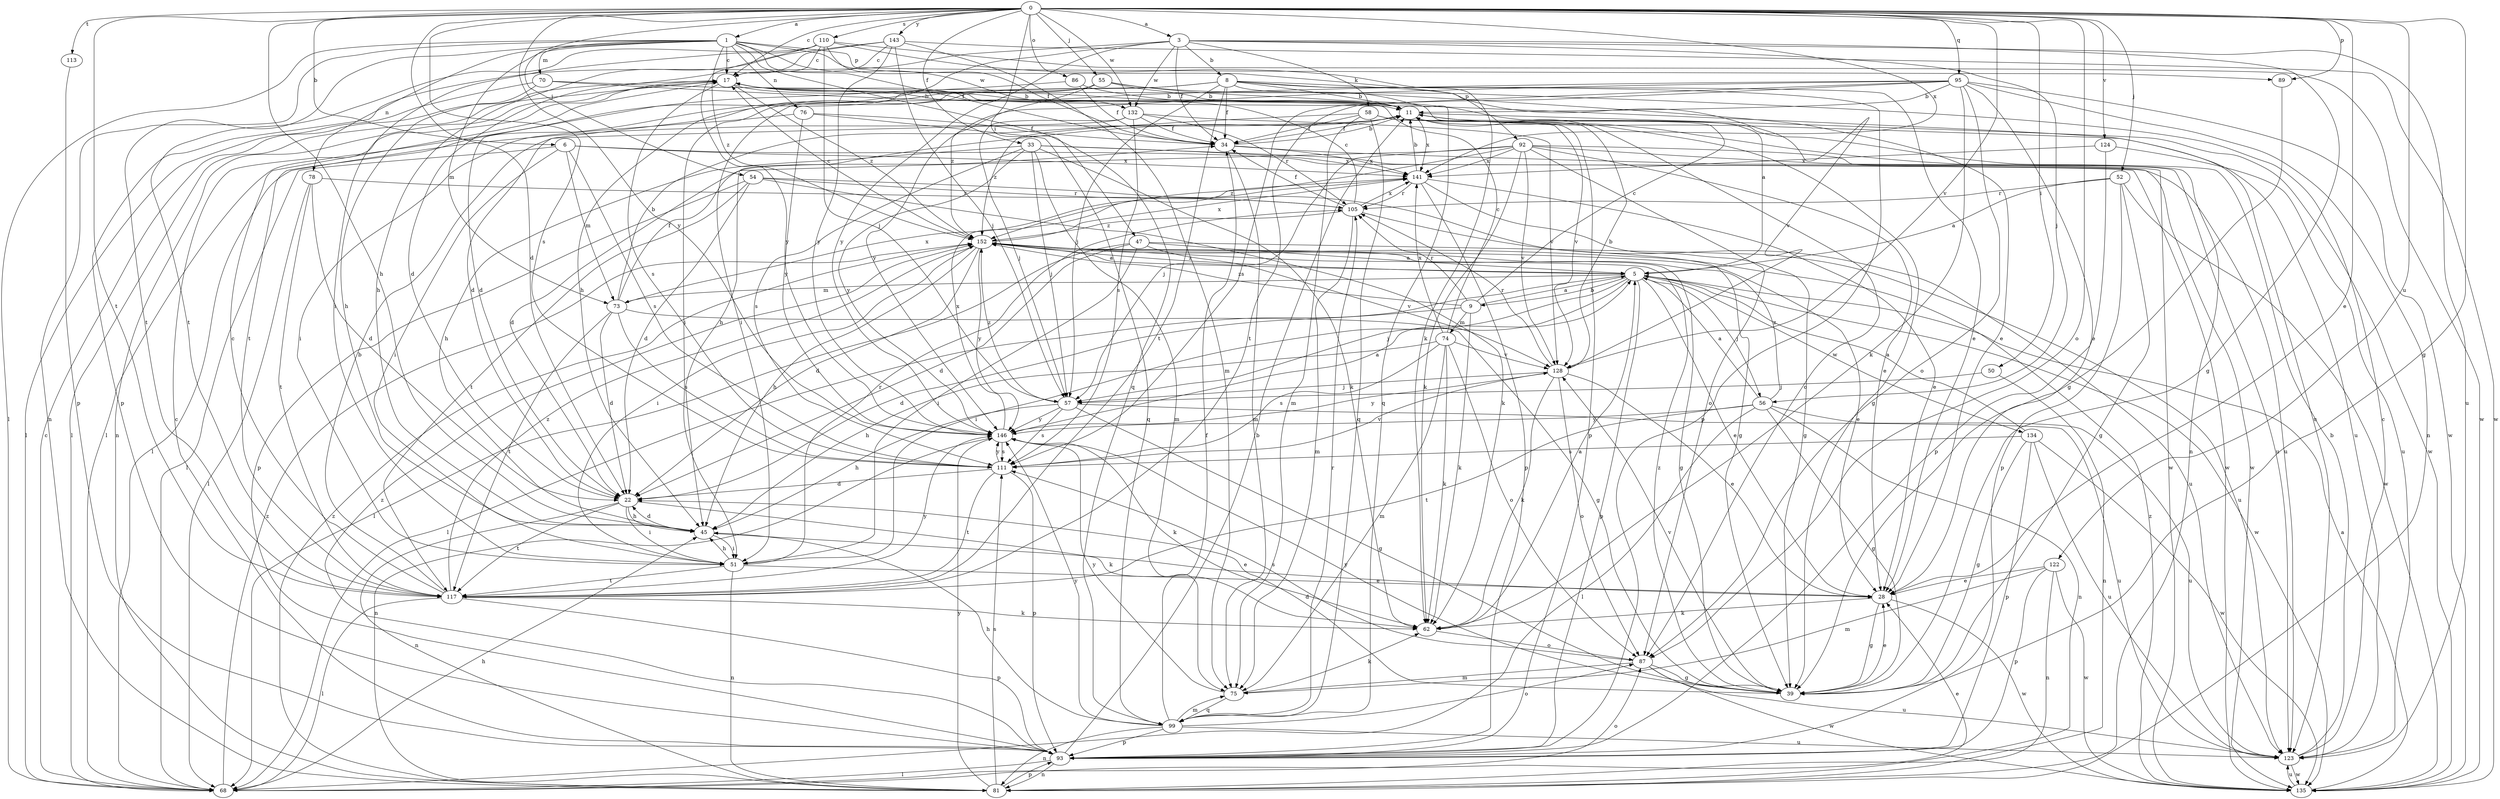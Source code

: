 strict digraph  {
0;
1;
3;
5;
6;
8;
9;
11;
17;
22;
28;
33;
34;
39;
45;
47;
50;
51;
52;
54;
55;
56;
57;
58;
62;
68;
70;
73;
74;
75;
76;
78;
81;
86;
87;
89;
92;
93;
95;
99;
105;
110;
111;
113;
117;
122;
123;
124;
128;
132;
134;
135;
141;
143;
146;
152;
0 -> 1  [label=a];
0 -> 3  [label=a];
0 -> 6  [label=b];
0 -> 17  [label=c];
0 -> 22  [label=d];
0 -> 28  [label=e];
0 -> 33  [label=f];
0 -> 39  [label=g];
0 -> 45  [label=h];
0 -> 47  [label=i];
0 -> 50  [label=i];
0 -> 52  [label=j];
0 -> 54  [label=j];
0 -> 55  [label=j];
0 -> 86  [label=o];
0 -> 87  [label=o];
0 -> 89  [label=p];
0 -> 95  [label=q];
0 -> 110  [label=s];
0 -> 111  [label=s];
0 -> 113  [label=t];
0 -> 117  [label=t];
0 -> 122  [label=u];
0 -> 124  [label=v];
0 -> 128  [label=v];
0 -> 132  [label=w];
0 -> 141  [label=x];
0 -> 143  [label=y];
0 -> 146  [label=y];
1 -> 17  [label=c];
1 -> 34  [label=f];
1 -> 68  [label=l];
1 -> 70  [label=m];
1 -> 73  [label=m];
1 -> 76  [label=n];
1 -> 78  [label=n];
1 -> 81  [label=n];
1 -> 89  [label=p];
1 -> 92  [label=p];
1 -> 99  [label=q];
1 -> 117  [label=t];
1 -> 132  [label=w];
1 -> 152  [label=z];
3 -> 8  [label=b];
3 -> 34  [label=f];
3 -> 39  [label=g];
3 -> 45  [label=h];
3 -> 56  [label=j];
3 -> 58  [label=k];
3 -> 93  [label=p];
3 -> 123  [label=u];
3 -> 132  [label=w];
3 -> 146  [label=y];
5 -> 9  [label=b];
5 -> 28  [label=e];
5 -> 51  [label=i];
5 -> 56  [label=j];
5 -> 57  [label=j];
5 -> 68  [label=l];
5 -> 73  [label=m];
5 -> 93  [label=p];
5 -> 134  [label=w];
5 -> 135  [label=w];
5 -> 152  [label=z];
6 -> 51  [label=i];
6 -> 68  [label=l];
6 -> 73  [label=m];
6 -> 111  [label=s];
6 -> 135  [label=w];
6 -> 141  [label=x];
8 -> 11  [label=b];
8 -> 22  [label=d];
8 -> 28  [label=e];
8 -> 34  [label=f];
8 -> 51  [label=i];
8 -> 57  [label=j];
8 -> 93  [label=p];
8 -> 99  [label=q];
8 -> 117  [label=t];
8 -> 128  [label=v];
9 -> 5  [label=a];
9 -> 17  [label=c];
9 -> 22  [label=d];
9 -> 62  [label=k];
9 -> 74  [label=m];
9 -> 105  [label=r];
9 -> 152  [label=z];
11 -> 34  [label=f];
11 -> 39  [label=g];
11 -> 45  [label=h];
11 -> 81  [label=n];
11 -> 87  [label=o];
11 -> 123  [label=u];
11 -> 135  [label=w];
11 -> 141  [label=x];
17 -> 11  [label=b];
17 -> 68  [label=l];
17 -> 81  [label=n];
17 -> 111  [label=s];
17 -> 152  [label=z];
22 -> 45  [label=h];
22 -> 51  [label=i];
22 -> 62  [label=k];
22 -> 81  [label=n];
22 -> 117  [label=t];
28 -> 39  [label=g];
28 -> 62  [label=k];
28 -> 135  [label=w];
33 -> 45  [label=h];
33 -> 57  [label=j];
33 -> 62  [label=k];
33 -> 75  [label=m];
33 -> 111  [label=s];
33 -> 123  [label=u];
33 -> 141  [label=x];
33 -> 146  [label=y];
34 -> 11  [label=b];
34 -> 75  [label=m];
34 -> 135  [label=w];
34 -> 141  [label=x];
39 -> 22  [label=d];
39 -> 28  [label=e];
39 -> 128  [label=v];
39 -> 146  [label=y];
39 -> 152  [label=z];
45 -> 22  [label=d];
45 -> 28  [label=e];
45 -> 51  [label=i];
47 -> 5  [label=a];
47 -> 22  [label=d];
47 -> 51  [label=i];
47 -> 68  [label=l];
47 -> 123  [label=u];
47 -> 128  [label=v];
50 -> 57  [label=j];
50 -> 81  [label=n];
51 -> 28  [label=e];
51 -> 45  [label=h];
51 -> 81  [label=n];
51 -> 105  [label=r];
51 -> 117  [label=t];
52 -> 5  [label=a];
52 -> 39  [label=g];
52 -> 93  [label=p];
52 -> 105  [label=r];
52 -> 135  [label=w];
54 -> 22  [label=d];
54 -> 39  [label=g];
54 -> 62  [label=k];
54 -> 93  [label=p];
54 -> 105  [label=r];
54 -> 117  [label=t];
55 -> 5  [label=a];
55 -> 11  [label=b];
55 -> 22  [label=d];
55 -> 28  [label=e];
55 -> 68  [label=l];
55 -> 152  [label=z];
56 -> 5  [label=a];
56 -> 39  [label=g];
56 -> 68  [label=l];
56 -> 81  [label=n];
56 -> 117  [label=t];
56 -> 123  [label=u];
56 -> 146  [label=y];
56 -> 152  [label=z];
57 -> 39  [label=g];
57 -> 45  [label=h];
57 -> 111  [label=s];
57 -> 123  [label=u];
57 -> 146  [label=y];
57 -> 152  [label=z];
58 -> 34  [label=f];
58 -> 75  [label=m];
58 -> 93  [label=p];
58 -> 99  [label=q];
58 -> 128  [label=v];
58 -> 152  [label=z];
62 -> 5  [label=a];
62 -> 87  [label=o];
68 -> 17  [label=c];
68 -> 28  [label=e];
68 -> 45  [label=h];
68 -> 87  [label=o];
68 -> 152  [label=z];
70 -> 11  [label=b];
70 -> 45  [label=h];
70 -> 68  [label=l];
70 -> 123  [label=u];
73 -> 11  [label=b];
73 -> 22  [label=d];
73 -> 34  [label=f];
73 -> 39  [label=g];
73 -> 111  [label=s];
73 -> 117  [label=t];
73 -> 141  [label=x];
74 -> 17  [label=c];
74 -> 45  [label=h];
74 -> 62  [label=k];
74 -> 75  [label=m];
74 -> 87  [label=o];
74 -> 111  [label=s];
74 -> 128  [label=v];
74 -> 141  [label=x];
75 -> 62  [label=k];
75 -> 99  [label=q];
75 -> 146  [label=y];
76 -> 34  [label=f];
76 -> 51  [label=i];
76 -> 99  [label=q];
76 -> 146  [label=y];
78 -> 22  [label=d];
78 -> 68  [label=l];
78 -> 105  [label=r];
78 -> 117  [label=t];
81 -> 93  [label=p];
81 -> 111  [label=s];
81 -> 146  [label=y];
81 -> 152  [label=z];
86 -> 11  [label=b];
86 -> 34  [label=f];
86 -> 117  [label=t];
87 -> 39  [label=g];
87 -> 75  [label=m];
87 -> 111  [label=s];
87 -> 123  [label=u];
87 -> 135  [label=w];
89 -> 39  [label=g];
92 -> 22  [label=d];
92 -> 28  [label=e];
92 -> 57  [label=j];
92 -> 62  [label=k];
92 -> 87  [label=o];
92 -> 123  [label=u];
92 -> 128  [label=v];
92 -> 135  [label=w];
92 -> 141  [label=x];
92 -> 152  [label=z];
93 -> 11  [label=b];
93 -> 17  [label=c];
93 -> 68  [label=l];
93 -> 81  [label=n];
93 -> 152  [label=z];
95 -> 11  [label=b];
95 -> 28  [label=e];
95 -> 51  [label=i];
95 -> 62  [label=k];
95 -> 81  [label=n];
95 -> 87  [label=o];
95 -> 111  [label=s];
95 -> 117  [label=t];
95 -> 135  [label=w];
95 -> 146  [label=y];
99 -> 34  [label=f];
99 -> 45  [label=h];
99 -> 75  [label=m];
99 -> 81  [label=n];
99 -> 87  [label=o];
99 -> 93  [label=p];
99 -> 105  [label=r];
99 -> 123  [label=u];
99 -> 146  [label=y];
105 -> 17  [label=c];
105 -> 34  [label=f];
105 -> 75  [label=m];
105 -> 123  [label=u];
105 -> 141  [label=x];
105 -> 152  [label=z];
110 -> 17  [label=c];
110 -> 34  [label=f];
110 -> 51  [label=i];
110 -> 57  [label=j];
110 -> 62  [label=k];
110 -> 117  [label=t];
110 -> 135  [label=w];
110 -> 146  [label=y];
111 -> 22  [label=d];
111 -> 93  [label=p];
111 -> 117  [label=t];
111 -> 128  [label=v];
111 -> 146  [label=y];
113 -> 93  [label=p];
117 -> 11  [label=b];
117 -> 17  [label=c];
117 -> 62  [label=k];
117 -> 68  [label=l];
117 -> 93  [label=p];
117 -> 146  [label=y];
117 -> 152  [label=z];
122 -> 28  [label=e];
122 -> 75  [label=m];
122 -> 81  [label=n];
122 -> 93  [label=p];
122 -> 135  [label=w];
123 -> 11  [label=b];
123 -> 17  [label=c];
123 -> 135  [label=w];
124 -> 93  [label=p];
124 -> 123  [label=u];
124 -> 141  [label=x];
128 -> 11  [label=b];
128 -> 28  [label=e];
128 -> 57  [label=j];
128 -> 62  [label=k];
128 -> 87  [label=o];
128 -> 105  [label=r];
128 -> 146  [label=y];
132 -> 34  [label=f];
132 -> 57  [label=j];
132 -> 68  [label=l];
132 -> 105  [label=r];
132 -> 111  [label=s];
132 -> 128  [label=v];
134 -> 5  [label=a];
134 -> 39  [label=g];
134 -> 93  [label=p];
134 -> 111  [label=s];
134 -> 123  [label=u];
134 -> 135  [label=w];
135 -> 5  [label=a];
135 -> 123  [label=u];
135 -> 152  [label=z];
141 -> 11  [label=b];
141 -> 28  [label=e];
141 -> 39  [label=g];
141 -> 93  [label=p];
141 -> 105  [label=r];
143 -> 17  [label=c];
143 -> 22  [label=d];
143 -> 45  [label=h];
143 -> 57  [label=j];
143 -> 75  [label=m];
143 -> 135  [label=w];
143 -> 146  [label=y];
146 -> 5  [label=a];
146 -> 62  [label=k];
146 -> 81  [label=n];
146 -> 111  [label=s];
146 -> 141  [label=x];
152 -> 5  [label=a];
152 -> 17  [label=c];
152 -> 22  [label=d];
152 -> 28  [label=e];
152 -> 39  [label=g];
152 -> 45  [label=h];
152 -> 51  [label=i];
152 -> 141  [label=x];
152 -> 146  [label=y];
}
